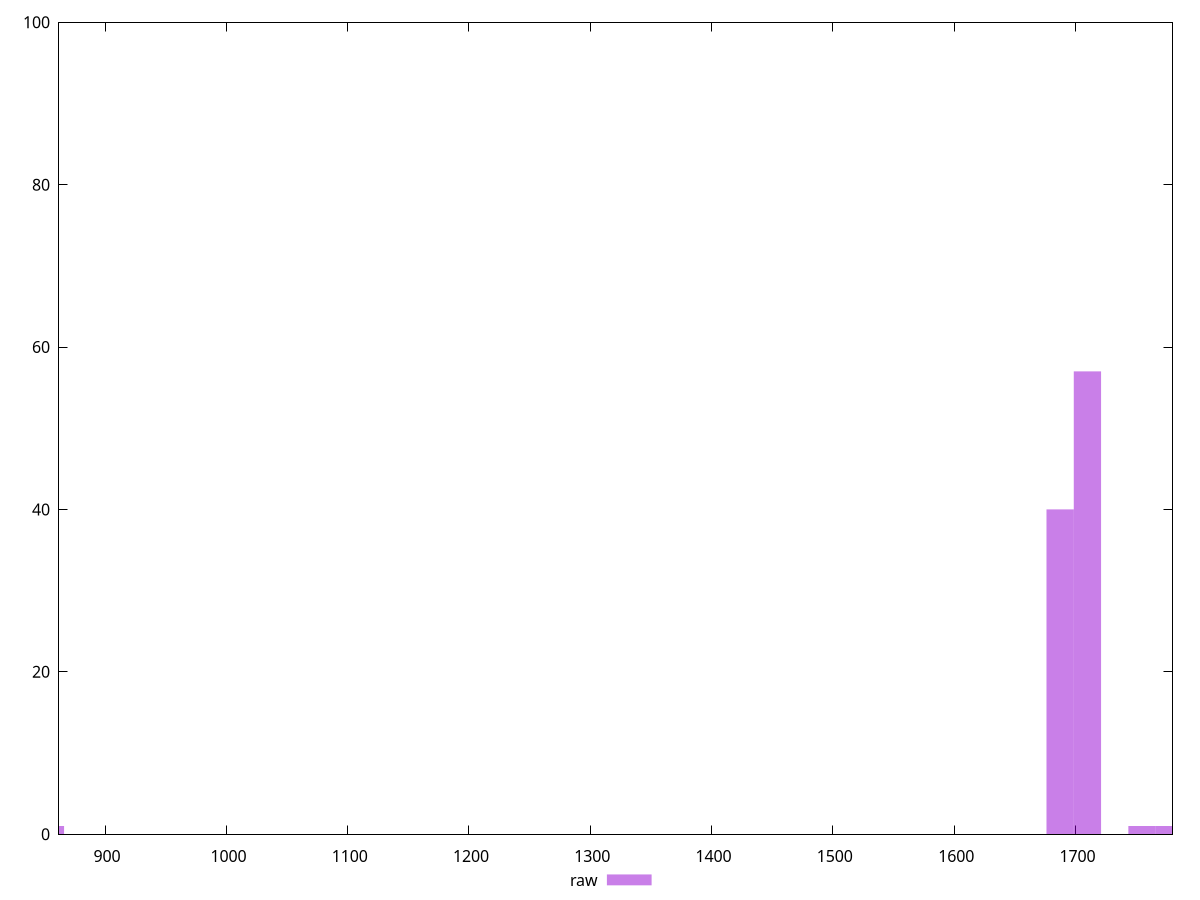 reset

$raw <<EOF
854.9300227175378 1
1709.8600454350756 57
1687.3618869425088 40
1754.856362420209 1
1777.354520912776 1
EOF

set key outside below
set boxwidth 22.498158492566784
set xrange [862:1780]
set yrange [0:100]
set trange [0:100]
set style fill transparent solid 0.5 noborder
set terminal svg size 640, 490 enhanced background rgb 'white'
set output "reports/report_00031_2021-02-24T23-18-18.084Z/render-blocking-resources/samples/astro/raw/histogram.svg"

plot $raw title "raw" with boxes

reset

